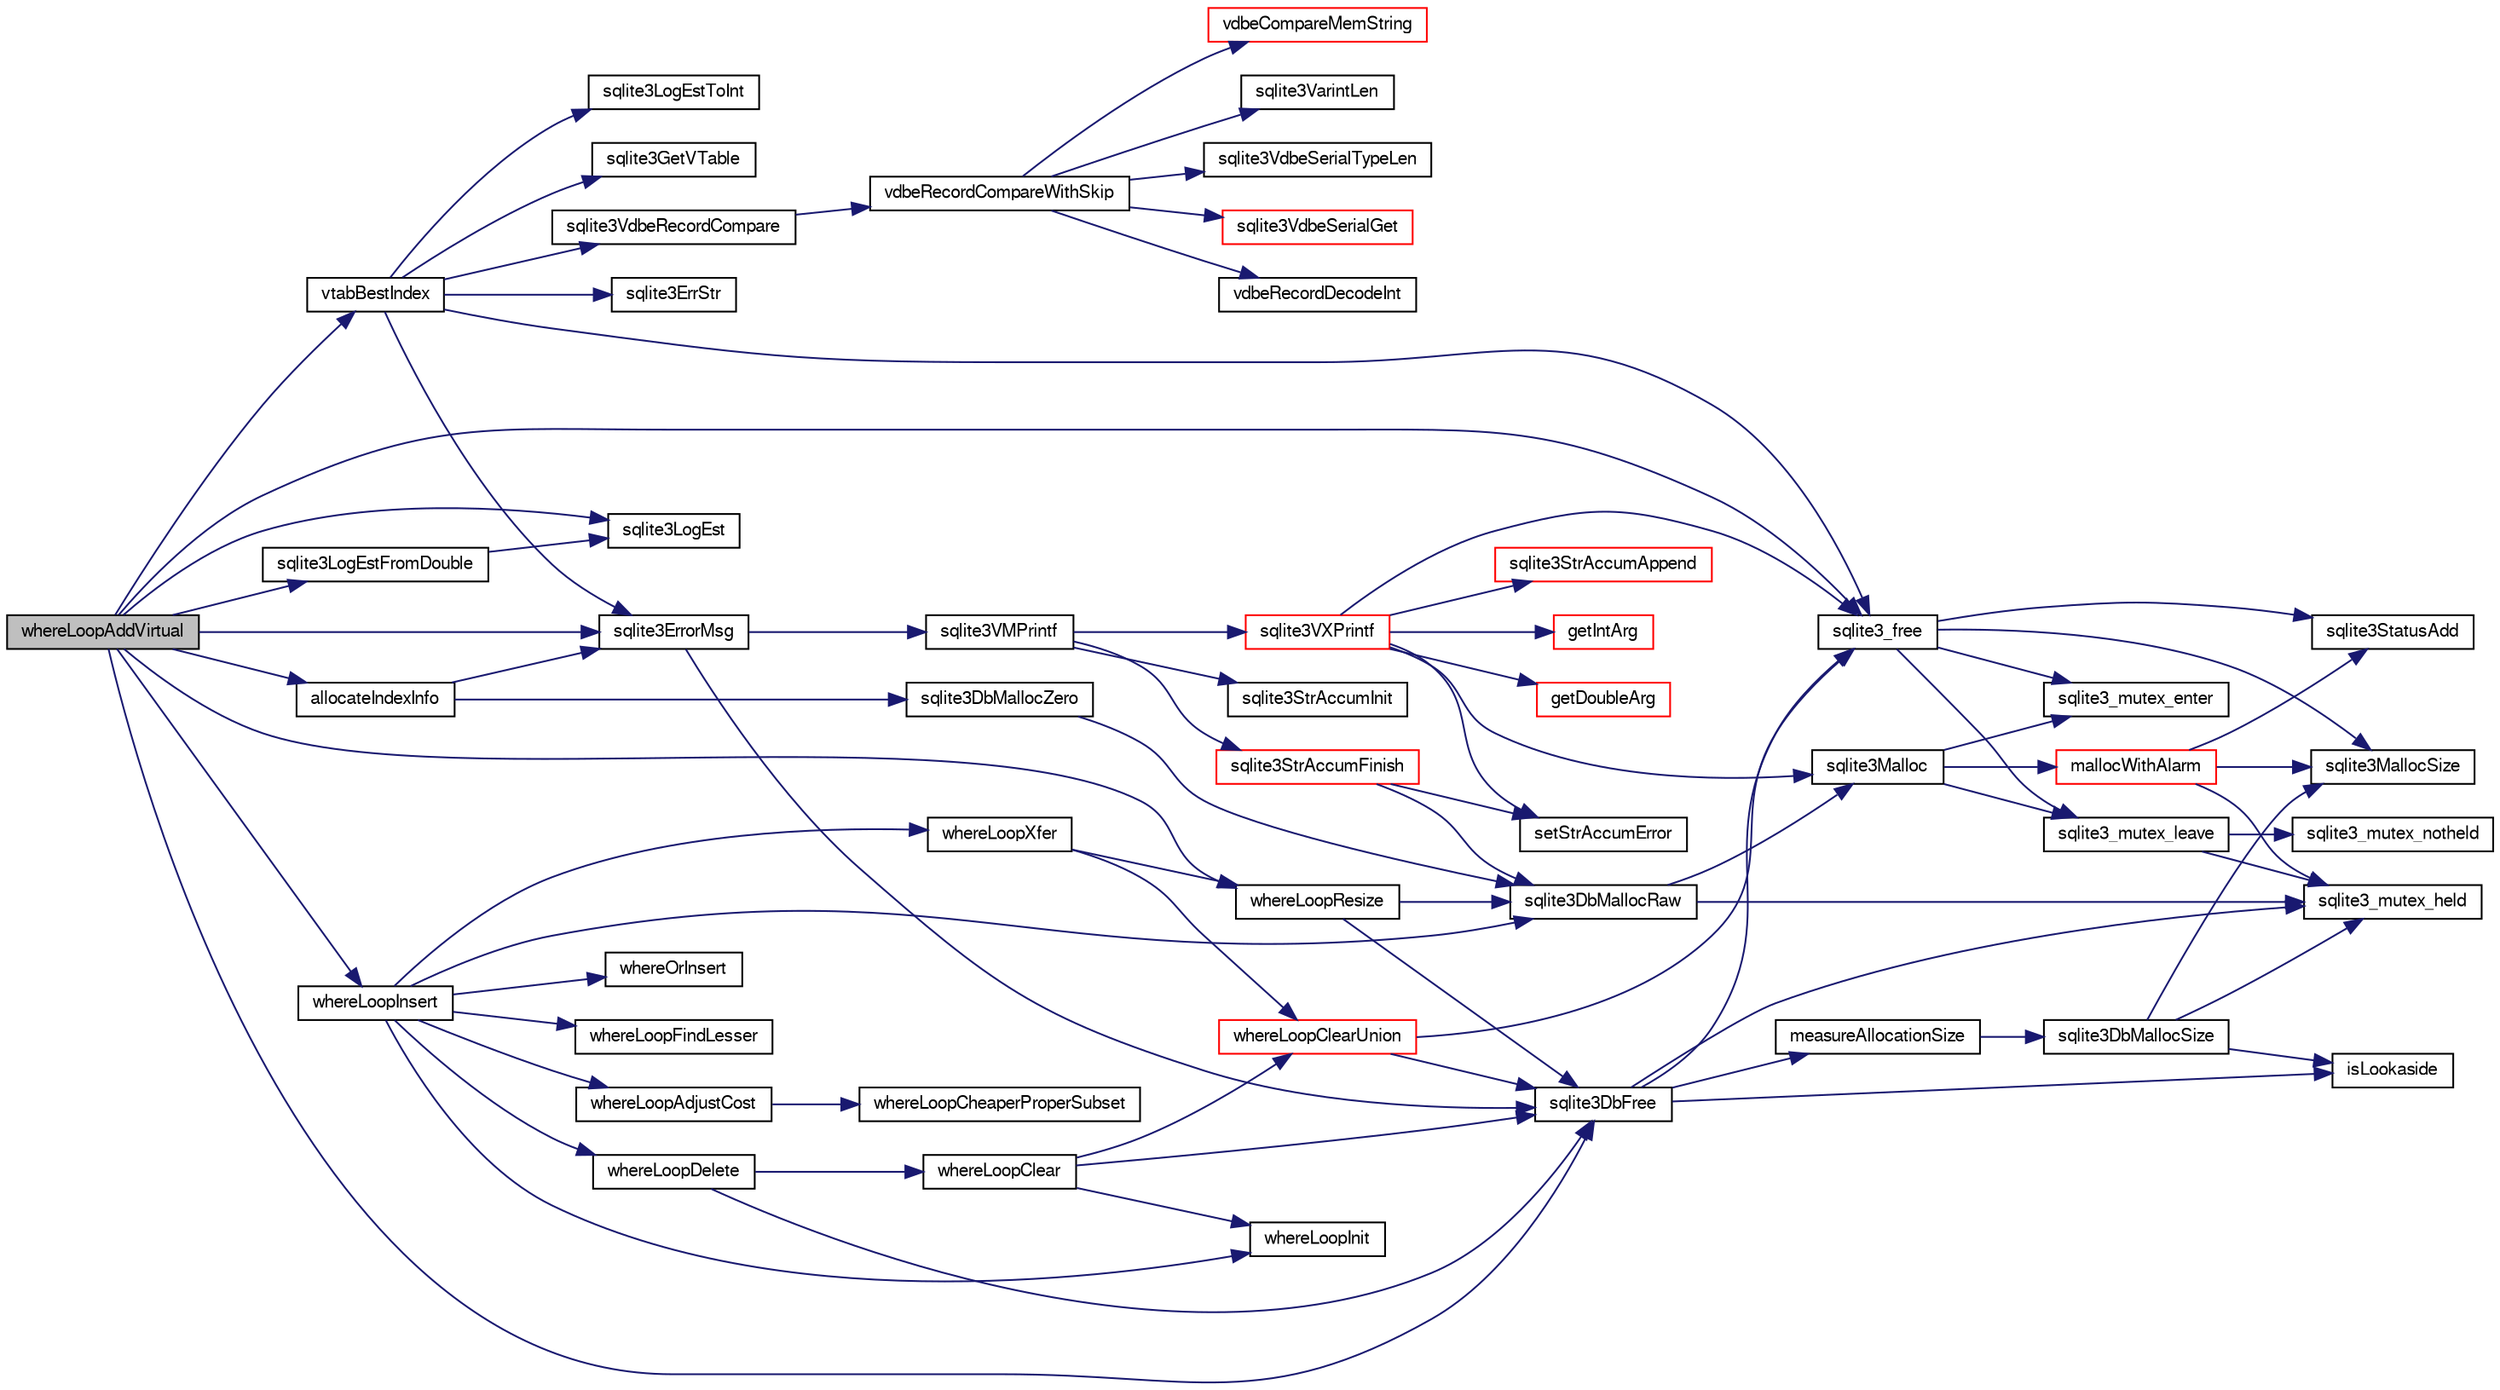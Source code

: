 digraph "whereLoopAddVirtual"
{
  edge [fontname="FreeSans",fontsize="10",labelfontname="FreeSans",labelfontsize="10"];
  node [fontname="FreeSans",fontsize="10",shape=record];
  rankdir="LR";
  Node913794 [label="whereLoopAddVirtual",height=0.2,width=0.4,color="black", fillcolor="grey75", style="filled", fontcolor="black"];
  Node913794 -> Node913795 [color="midnightblue",fontsize="10",style="solid",fontname="FreeSans"];
  Node913795 [label="allocateIndexInfo",height=0.2,width=0.4,color="black", fillcolor="white", style="filled",URL="$sqlite3_8c.html#ab6dccf94b6f17ebf87e584dadffbcfb8"];
  Node913795 -> Node913796 [color="midnightblue",fontsize="10",style="solid",fontname="FreeSans"];
  Node913796 [label="sqlite3DbMallocZero",height=0.2,width=0.4,color="black", fillcolor="white", style="filled",URL="$sqlite3_8c.html#a49cfebac9d6067a03442c92af73f33e4"];
  Node913796 -> Node913797 [color="midnightblue",fontsize="10",style="solid",fontname="FreeSans"];
  Node913797 [label="sqlite3DbMallocRaw",height=0.2,width=0.4,color="black", fillcolor="white", style="filled",URL="$sqlite3_8c.html#abbe8be0cf7175e11ddc3e2218fad924e"];
  Node913797 -> Node913798 [color="midnightblue",fontsize="10",style="solid",fontname="FreeSans"];
  Node913798 [label="sqlite3_mutex_held",height=0.2,width=0.4,color="black", fillcolor="white", style="filled",URL="$sqlite3_8c.html#acf77da68932b6bc163c5e68547ecc3e7"];
  Node913797 -> Node913799 [color="midnightblue",fontsize="10",style="solid",fontname="FreeSans"];
  Node913799 [label="sqlite3Malloc",height=0.2,width=0.4,color="black", fillcolor="white", style="filled",URL="$sqlite3_8c.html#a361a2eaa846b1885f123abe46f5d8b2b"];
  Node913799 -> Node913800 [color="midnightblue",fontsize="10",style="solid",fontname="FreeSans"];
  Node913800 [label="sqlite3_mutex_enter",height=0.2,width=0.4,color="black", fillcolor="white", style="filled",URL="$sqlite3_8c.html#a1c12cde690bd89f104de5cbad12a6bf5"];
  Node913799 -> Node913801 [color="midnightblue",fontsize="10",style="solid",fontname="FreeSans"];
  Node913801 [label="mallocWithAlarm",height=0.2,width=0.4,color="red", fillcolor="white", style="filled",URL="$sqlite3_8c.html#ab070d5cf8e48ec8a6a43cf025d48598b"];
  Node913801 -> Node913798 [color="midnightblue",fontsize="10",style="solid",fontname="FreeSans"];
  Node913801 -> Node913807 [color="midnightblue",fontsize="10",style="solid",fontname="FreeSans"];
  Node913807 [label="sqlite3MallocSize",height=0.2,width=0.4,color="black", fillcolor="white", style="filled",URL="$sqlite3_8c.html#acf5d2a5f35270bafb050bd2def576955"];
  Node913801 -> Node913808 [color="midnightblue",fontsize="10",style="solid",fontname="FreeSans"];
  Node913808 [label="sqlite3StatusAdd",height=0.2,width=0.4,color="black", fillcolor="white", style="filled",URL="$sqlite3_8c.html#afa029f93586aeab4cc85360905dae9cd"];
  Node913799 -> Node913805 [color="midnightblue",fontsize="10",style="solid",fontname="FreeSans"];
  Node913805 [label="sqlite3_mutex_leave",height=0.2,width=0.4,color="black", fillcolor="white", style="filled",URL="$sqlite3_8c.html#a5838d235601dbd3c1fa993555c6bcc93"];
  Node913805 -> Node913798 [color="midnightblue",fontsize="10",style="solid",fontname="FreeSans"];
  Node913805 -> Node913806 [color="midnightblue",fontsize="10",style="solid",fontname="FreeSans"];
  Node913806 [label="sqlite3_mutex_notheld",height=0.2,width=0.4,color="black", fillcolor="white", style="filled",URL="$sqlite3_8c.html#a83967c837c1c000d3b5adcfaa688f5dc"];
  Node913795 -> Node913809 [color="midnightblue",fontsize="10",style="solid",fontname="FreeSans"];
  Node913809 [label="sqlite3ErrorMsg",height=0.2,width=0.4,color="black", fillcolor="white", style="filled",URL="$sqlite3_8c.html#aee2798e173651adae0f9c85469f3457d"];
  Node913809 -> Node913810 [color="midnightblue",fontsize="10",style="solid",fontname="FreeSans"];
  Node913810 [label="sqlite3VMPrintf",height=0.2,width=0.4,color="black", fillcolor="white", style="filled",URL="$sqlite3_8c.html#a05535d0982ef06fbc2ee8195ebbae689"];
  Node913810 -> Node913811 [color="midnightblue",fontsize="10",style="solid",fontname="FreeSans"];
  Node913811 [label="sqlite3StrAccumInit",height=0.2,width=0.4,color="black", fillcolor="white", style="filled",URL="$sqlite3_8c.html#aabf95e113b9d54d519cd15a56215f560"];
  Node913810 -> Node913812 [color="midnightblue",fontsize="10",style="solid",fontname="FreeSans"];
  Node913812 [label="sqlite3VXPrintf",height=0.2,width=0.4,color="red", fillcolor="white", style="filled",URL="$sqlite3_8c.html#a63c25806c9bd4a2b76f9a0eb232c6bde"];
  Node913812 -> Node913813 [color="midnightblue",fontsize="10",style="solid",fontname="FreeSans"];
  Node913813 [label="sqlite3StrAccumAppend",height=0.2,width=0.4,color="red", fillcolor="white", style="filled",URL="$sqlite3_8c.html#a56664fa33def33c5a5245b623441d5e0"];
  Node913812 -> Node914073 [color="midnightblue",fontsize="10",style="solid",fontname="FreeSans"];
  Node914073 [label="getIntArg",height=0.2,width=0.4,color="red", fillcolor="white", style="filled",URL="$sqlite3_8c.html#abff258963dbd9205fb299851a64c67be"];
  Node913812 -> Node913799 [color="midnightblue",fontsize="10",style="solid",fontname="FreeSans"];
  Node913812 -> Node913816 [color="midnightblue",fontsize="10",style="solid",fontname="FreeSans"];
  Node913816 [label="setStrAccumError",height=0.2,width=0.4,color="black", fillcolor="white", style="filled",URL="$sqlite3_8c.html#a3dc479a1fc8ba1ab8edfe51f8a0b102c"];
  Node913812 -> Node914074 [color="midnightblue",fontsize="10",style="solid",fontname="FreeSans"];
  Node914074 [label="getDoubleArg",height=0.2,width=0.4,color="red", fillcolor="white", style="filled",URL="$sqlite3_8c.html#a1cf25120072c85bd261983b24c12c3d9"];
  Node913812 -> Node913822 [color="midnightblue",fontsize="10",style="solid",fontname="FreeSans"];
  Node913822 [label="sqlite3_free",height=0.2,width=0.4,color="black", fillcolor="white", style="filled",URL="$sqlite3_8c.html#a6552349e36a8a691af5487999ab09519"];
  Node913822 -> Node913800 [color="midnightblue",fontsize="10",style="solid",fontname="FreeSans"];
  Node913822 -> Node913808 [color="midnightblue",fontsize="10",style="solid",fontname="FreeSans"];
  Node913822 -> Node913807 [color="midnightblue",fontsize="10",style="solid",fontname="FreeSans"];
  Node913822 -> Node913805 [color="midnightblue",fontsize="10",style="solid",fontname="FreeSans"];
  Node913810 -> Node913850 [color="midnightblue",fontsize="10",style="solid",fontname="FreeSans"];
  Node913850 [label="sqlite3StrAccumFinish",height=0.2,width=0.4,color="red", fillcolor="white", style="filled",URL="$sqlite3_8c.html#adb7f26b10ac1b847db6f000ef4c2e2ba"];
  Node913850 -> Node913797 [color="midnightblue",fontsize="10",style="solid",fontname="FreeSans"];
  Node913850 -> Node913816 [color="midnightblue",fontsize="10",style="solid",fontname="FreeSans"];
  Node913809 -> Node913818 [color="midnightblue",fontsize="10",style="solid",fontname="FreeSans"];
  Node913818 [label="sqlite3DbFree",height=0.2,width=0.4,color="black", fillcolor="white", style="filled",URL="$sqlite3_8c.html#ac70ab821a6607b4a1b909582dc37a069"];
  Node913818 -> Node913798 [color="midnightblue",fontsize="10",style="solid",fontname="FreeSans"];
  Node913818 -> Node913819 [color="midnightblue",fontsize="10",style="solid",fontname="FreeSans"];
  Node913819 [label="measureAllocationSize",height=0.2,width=0.4,color="black", fillcolor="white", style="filled",URL="$sqlite3_8c.html#a45731e644a22fdb756e2b6337224217a"];
  Node913819 -> Node913820 [color="midnightblue",fontsize="10",style="solid",fontname="FreeSans"];
  Node913820 [label="sqlite3DbMallocSize",height=0.2,width=0.4,color="black", fillcolor="white", style="filled",URL="$sqlite3_8c.html#aa397e5a8a03495203a0767abf0a71f86"];
  Node913820 -> Node913807 [color="midnightblue",fontsize="10",style="solid",fontname="FreeSans"];
  Node913820 -> Node913798 [color="midnightblue",fontsize="10",style="solid",fontname="FreeSans"];
  Node913820 -> Node913821 [color="midnightblue",fontsize="10",style="solid",fontname="FreeSans"];
  Node913821 [label="isLookaside",height=0.2,width=0.4,color="black", fillcolor="white", style="filled",URL="$sqlite3_8c.html#a770fa05ff9717b75e16f4d968a77b897"];
  Node913818 -> Node913821 [color="midnightblue",fontsize="10",style="solid",fontname="FreeSans"];
  Node913818 -> Node913822 [color="midnightblue",fontsize="10",style="solid",fontname="FreeSans"];
  Node913794 -> Node914079 [color="midnightblue",fontsize="10",style="solid",fontname="FreeSans"];
  Node914079 [label="whereLoopResize",height=0.2,width=0.4,color="black", fillcolor="white", style="filled",URL="$sqlite3_8c.html#af05a1b474b9e7e6bfd0f6f486956b0cd"];
  Node914079 -> Node913797 [color="midnightblue",fontsize="10",style="solid",fontname="FreeSans"];
  Node914079 -> Node913818 [color="midnightblue",fontsize="10",style="solid",fontname="FreeSans"];
  Node913794 -> Node913818 [color="midnightblue",fontsize="10",style="solid",fontname="FreeSans"];
  Node913794 -> Node913822 [color="midnightblue",fontsize="10",style="solid",fontname="FreeSans"];
  Node913794 -> Node914080 [color="midnightblue",fontsize="10",style="solid",fontname="FreeSans"];
  Node914080 [label="vtabBestIndex",height=0.2,width=0.4,color="black", fillcolor="white", style="filled",URL="$sqlite3_8c.html#a7c9e7ebb514ed9b71c217bf567decf82"];
  Node914080 -> Node914081 [color="midnightblue",fontsize="10",style="solid",fontname="FreeSans"];
  Node914081 [label="sqlite3GetVTable",height=0.2,width=0.4,color="black", fillcolor="white", style="filled",URL="$sqlite3_8c.html#a85465ef27057193295e321f0caf488ed"];
  Node914080 -> Node913809 [color="midnightblue",fontsize="10",style="solid",fontname="FreeSans"];
  Node914080 -> Node914082 [color="midnightblue",fontsize="10",style="solid",fontname="FreeSans"];
  Node914082 [label="sqlite3ErrStr",height=0.2,width=0.4,color="black", fillcolor="white", style="filled",URL="$sqlite3_8c.html#ab289afae24fa83e42f3d78b3b7e91793"];
  Node914080 -> Node913822 [color="midnightblue",fontsize="10",style="solid",fontname="FreeSans"];
  Node914080 -> Node914083 [color="midnightblue",fontsize="10",style="solid",fontname="FreeSans"];
  Node914083 [label="sqlite3VdbeRecordCompare",height=0.2,width=0.4,color="black", fillcolor="white", style="filled",URL="$sqlite3_8c.html#a58c98706c7f8dd49c401c05bfe4932da"];
  Node914083 -> Node914084 [color="midnightblue",fontsize="10",style="solid",fontname="FreeSans"];
  Node914084 [label="vdbeRecordCompareWithSkip",height=0.2,width=0.4,color="black", fillcolor="white", style="filled",URL="$sqlite3_8c.html#a3e4bfdbbc6a8b6120c6df742e0720078"];
  Node914084 -> Node914085 [color="midnightblue",fontsize="10",style="solid",fontname="FreeSans"];
  Node914085 [label="sqlite3VdbeSerialTypeLen",height=0.2,width=0.4,color="black", fillcolor="white", style="filled",URL="$sqlite3_8c.html#ab84b4c97560363d01a6044a954c7d4f4"];
  Node914084 -> Node914086 [color="midnightblue",fontsize="10",style="solid",fontname="FreeSans"];
  Node914086 [label="sqlite3VdbeSerialGet",height=0.2,width=0.4,color="red", fillcolor="white", style="filled",URL="$sqlite3_8c.html#a5b5cd74212a43cf693266f0b9badc469"];
  Node914084 -> Node914088 [color="midnightblue",fontsize="10",style="solid",fontname="FreeSans"];
  Node914088 [label="vdbeRecordDecodeInt",height=0.2,width=0.4,color="black", fillcolor="white", style="filled",URL="$sqlite3_8c.html#af43a59469b879fd578e19c0f6f613984"];
  Node914084 -> Node913926 [color="midnightblue",fontsize="10",style="solid",fontname="FreeSans"];
  Node913926 [label="vdbeCompareMemString",height=0.2,width=0.4,color="red", fillcolor="white", style="filled",URL="$sqlite3_8c.html#afc618ccf0c8dc5c4de68c35c8b1613c1"];
  Node914084 -> Node914089 [color="midnightblue",fontsize="10",style="solid",fontname="FreeSans"];
  Node914089 [label="sqlite3VarintLen",height=0.2,width=0.4,color="black", fillcolor="white", style="filled",URL="$sqlite3_8c.html#a7ef2f973d52f5d21b856d4bed6bb1fec"];
  Node914080 -> Node914090 [color="midnightblue",fontsize="10",style="solid",fontname="FreeSans"];
  Node914090 [label="sqlite3LogEstToInt",height=0.2,width=0.4,color="black", fillcolor="white", style="filled",URL="$sqlite3_8c.html#ab051bdd362eec97ae96904bc81ab439e"];
  Node913794 -> Node913809 [color="midnightblue",fontsize="10",style="solid",fontname="FreeSans"];
  Node913794 -> Node914091 [color="midnightblue",fontsize="10",style="solid",fontname="FreeSans"];
  Node914091 [label="sqlite3LogEstFromDouble",height=0.2,width=0.4,color="black", fillcolor="white", style="filled",URL="$sqlite3_8c.html#a70eef2678703f3afb27dfe4c8e803466"];
  Node914091 -> Node914092 [color="midnightblue",fontsize="10",style="solid",fontname="FreeSans"];
  Node914092 [label="sqlite3LogEst",height=0.2,width=0.4,color="black", fillcolor="white", style="filled",URL="$sqlite3_8c.html#a14c7d015bfd3d4a869739b9e6139c84f"];
  Node913794 -> Node914092 [color="midnightblue",fontsize="10",style="solid",fontname="FreeSans"];
  Node913794 -> Node914093 [color="midnightblue",fontsize="10",style="solid",fontname="FreeSans"];
  Node914093 [label="whereLoopInsert",height=0.2,width=0.4,color="black", fillcolor="white", style="filled",URL="$sqlite3_8c.html#ada13bf44312e72e96852fb296905cd51"];
  Node914093 -> Node914094 [color="midnightblue",fontsize="10",style="solid",fontname="FreeSans"];
  Node914094 [label="whereOrInsert",height=0.2,width=0.4,color="black", fillcolor="white", style="filled",URL="$sqlite3_8c.html#a398e7b66fb9431c794f232d35bcba68e"];
  Node914093 -> Node914095 [color="midnightblue",fontsize="10",style="solid",fontname="FreeSans"];
  Node914095 [label="whereLoopAdjustCost",height=0.2,width=0.4,color="black", fillcolor="white", style="filled",URL="$sqlite3_8c.html#ae68abe85019c26b4953cf350270266be"];
  Node914095 -> Node914096 [color="midnightblue",fontsize="10",style="solid",fontname="FreeSans"];
  Node914096 [label="whereLoopCheaperProperSubset",height=0.2,width=0.4,color="black", fillcolor="white", style="filled",URL="$sqlite3_8c.html#a3d9d20fb47a95d59a26c9d1be759b1bc"];
  Node914093 -> Node914097 [color="midnightblue",fontsize="10",style="solid",fontname="FreeSans"];
  Node914097 [label="whereLoopFindLesser",height=0.2,width=0.4,color="black", fillcolor="white", style="filled",URL="$sqlite3_8c.html#af225dc9acefb5a4a7fc8bce315183976"];
  Node914093 -> Node913797 [color="midnightblue",fontsize="10",style="solid",fontname="FreeSans"];
  Node914093 -> Node914098 [color="midnightblue",fontsize="10",style="solid",fontname="FreeSans"];
  Node914098 [label="whereLoopInit",height=0.2,width=0.4,color="black", fillcolor="white", style="filled",URL="$sqlite3_8c.html#acd7c83686cce72c994a75ee47502eb93"];
  Node914093 -> Node914099 [color="midnightblue",fontsize="10",style="solid",fontname="FreeSans"];
  Node914099 [label="whereLoopDelete",height=0.2,width=0.4,color="black", fillcolor="white", style="filled",URL="$sqlite3_8c.html#a2098de3b5449a8465f65a0943c05b7bc"];
  Node914099 -> Node914100 [color="midnightblue",fontsize="10",style="solid",fontname="FreeSans"];
  Node914100 [label="whereLoopClear",height=0.2,width=0.4,color="black", fillcolor="white", style="filled",URL="$sqlite3_8c.html#ae12a592b0cf0b127cca2ead1746eb816"];
  Node914100 -> Node913818 [color="midnightblue",fontsize="10",style="solid",fontname="FreeSans"];
  Node914100 -> Node914101 [color="midnightblue",fontsize="10",style="solid",fontname="FreeSans"];
  Node914101 [label="whereLoopClearUnion",height=0.2,width=0.4,color="red", fillcolor="white", style="filled",URL="$sqlite3_8c.html#a13df9c7fcbdf15a648efd33311ed7c16"];
  Node914101 -> Node913822 [color="midnightblue",fontsize="10",style="solid",fontname="FreeSans"];
  Node914101 -> Node913818 [color="midnightblue",fontsize="10",style="solid",fontname="FreeSans"];
  Node914100 -> Node914098 [color="midnightblue",fontsize="10",style="solid",fontname="FreeSans"];
  Node914099 -> Node913818 [color="midnightblue",fontsize="10",style="solid",fontname="FreeSans"];
  Node914093 -> Node914103 [color="midnightblue",fontsize="10",style="solid",fontname="FreeSans"];
  Node914103 [label="whereLoopXfer",height=0.2,width=0.4,color="black", fillcolor="white", style="filled",URL="$sqlite3_8c.html#af37655e2277d89a38c9abde52557279c"];
  Node914103 -> Node914101 [color="midnightblue",fontsize="10",style="solid",fontname="FreeSans"];
  Node914103 -> Node914079 [color="midnightblue",fontsize="10",style="solid",fontname="FreeSans"];
}
